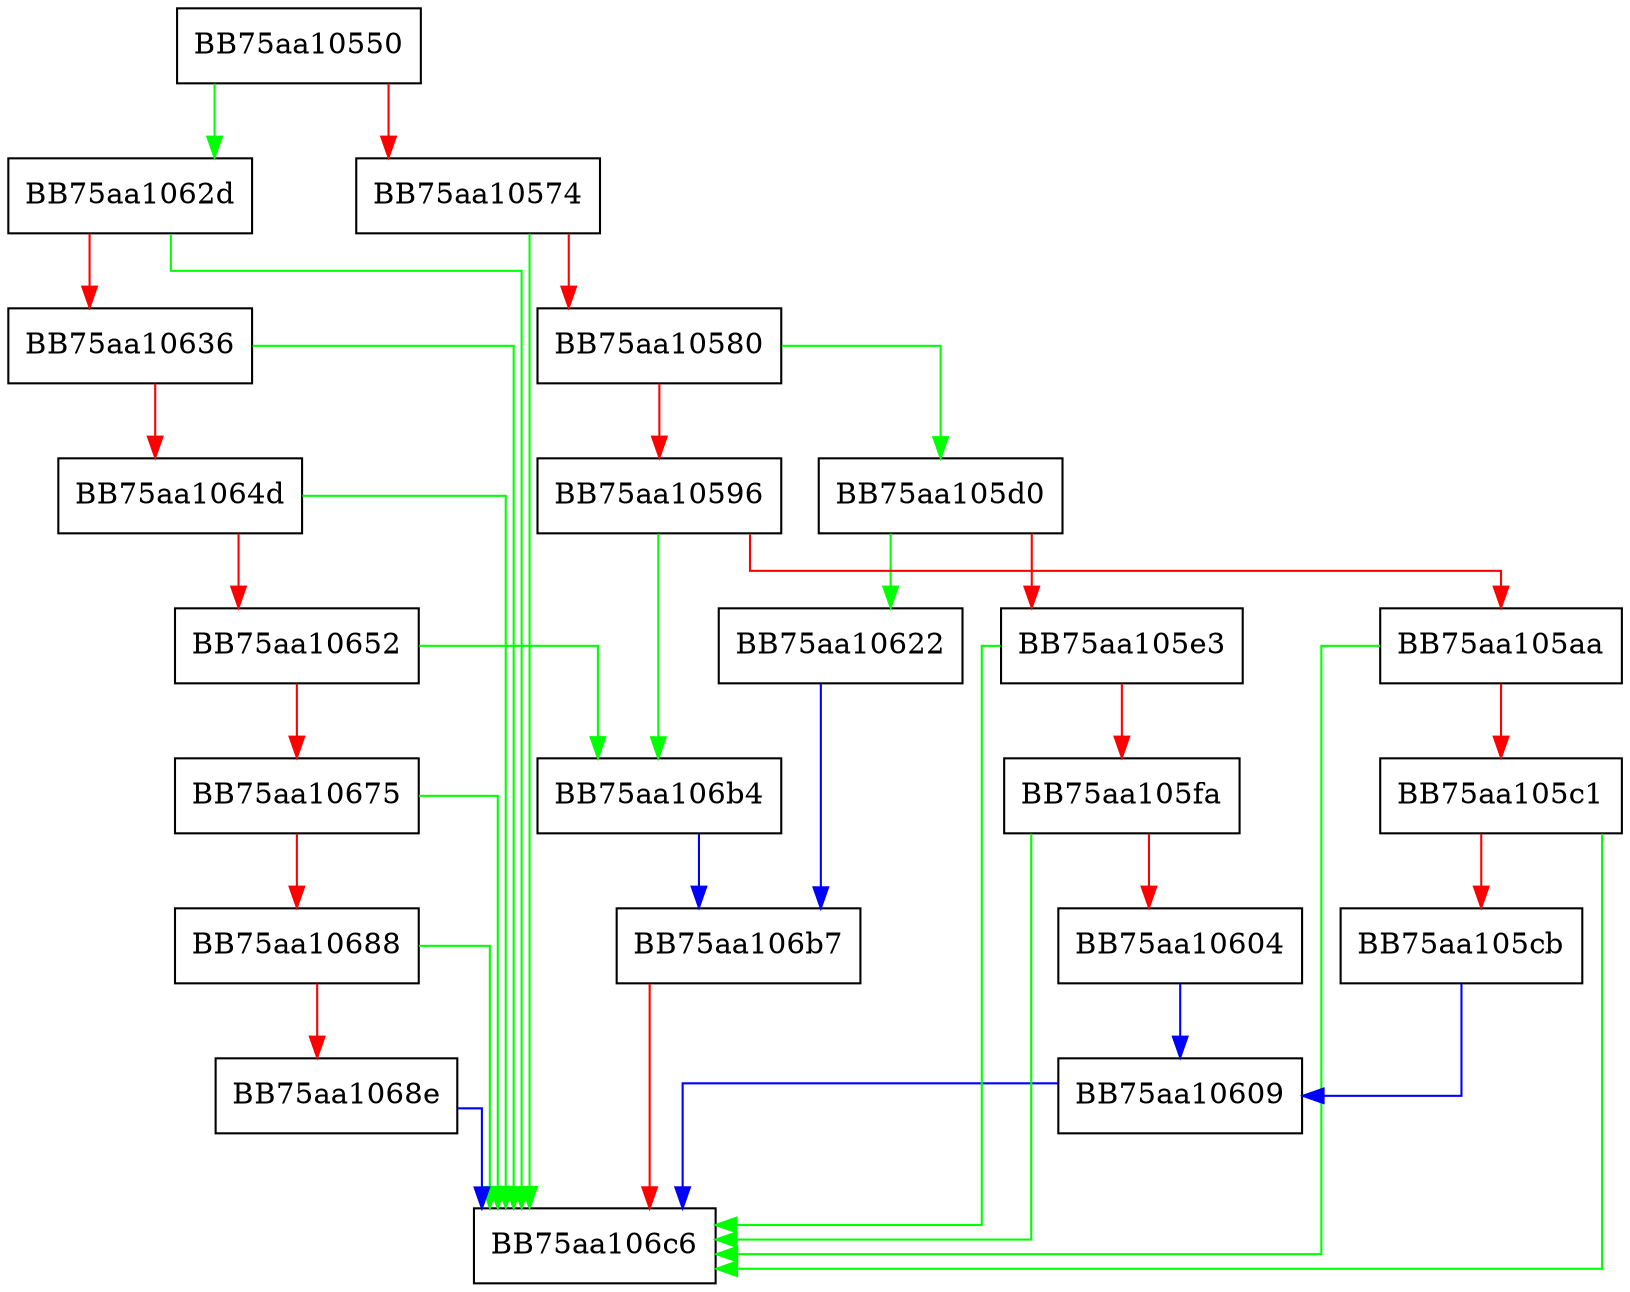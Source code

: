 digraph vbpkcrc_callback {
  node [shape="box"];
  graph [splines=ortho];
  BB75aa10550 -> BB75aa1062d [color="green"];
  BB75aa10550 -> BB75aa10574 [color="red"];
  BB75aa10574 -> BB75aa106c6 [color="green"];
  BB75aa10574 -> BB75aa10580 [color="red"];
  BB75aa10580 -> BB75aa105d0 [color="green"];
  BB75aa10580 -> BB75aa10596 [color="red"];
  BB75aa10596 -> BB75aa106b4 [color="green"];
  BB75aa10596 -> BB75aa105aa [color="red"];
  BB75aa105aa -> BB75aa106c6 [color="green"];
  BB75aa105aa -> BB75aa105c1 [color="red"];
  BB75aa105c1 -> BB75aa106c6 [color="green"];
  BB75aa105c1 -> BB75aa105cb [color="red"];
  BB75aa105cb -> BB75aa10609 [color="blue"];
  BB75aa105d0 -> BB75aa10622 [color="green"];
  BB75aa105d0 -> BB75aa105e3 [color="red"];
  BB75aa105e3 -> BB75aa106c6 [color="green"];
  BB75aa105e3 -> BB75aa105fa [color="red"];
  BB75aa105fa -> BB75aa106c6 [color="green"];
  BB75aa105fa -> BB75aa10604 [color="red"];
  BB75aa10604 -> BB75aa10609 [color="blue"];
  BB75aa10609 -> BB75aa106c6 [color="blue"];
  BB75aa10622 -> BB75aa106b7 [color="blue"];
  BB75aa1062d -> BB75aa106c6 [color="green"];
  BB75aa1062d -> BB75aa10636 [color="red"];
  BB75aa10636 -> BB75aa106c6 [color="green"];
  BB75aa10636 -> BB75aa1064d [color="red"];
  BB75aa1064d -> BB75aa106c6 [color="green"];
  BB75aa1064d -> BB75aa10652 [color="red"];
  BB75aa10652 -> BB75aa106b4 [color="green"];
  BB75aa10652 -> BB75aa10675 [color="red"];
  BB75aa10675 -> BB75aa106c6 [color="green"];
  BB75aa10675 -> BB75aa10688 [color="red"];
  BB75aa10688 -> BB75aa106c6 [color="green"];
  BB75aa10688 -> BB75aa1068e [color="red"];
  BB75aa1068e -> BB75aa106c6 [color="blue"];
  BB75aa106b4 -> BB75aa106b7 [color="blue"];
  BB75aa106b7 -> BB75aa106c6 [color="red"];
}